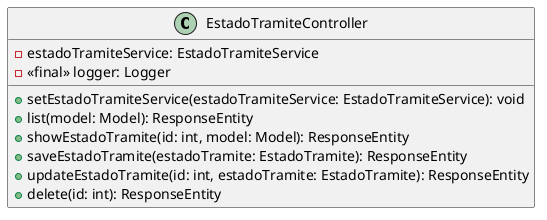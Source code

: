 @startuml EstadoTramiteController
class EstadoTramiteController {
 - estadoTramiteService: EstadoTramiteService
 - <<final>> logger: Logger
 + setEstadoTramiteService(estadoTramiteService: EstadoTramiteService): void
 + list(model: Model): ResponseEntity
 + showEstadoTramite(id: int, model: Model): ResponseEntity
 + saveEstadoTramite(estadoTramite: EstadoTramite): ResponseEntity
 + updateEstadoTramite(id: int, estadoTramite: EstadoTramite): ResponseEntity
 + delete(id: int): ResponseEntity
}
@enduml